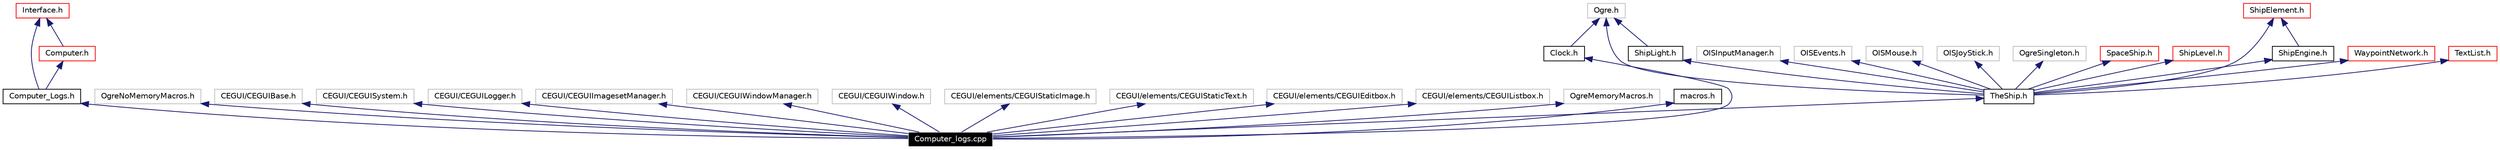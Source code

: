 digraph G
{
  edge [fontname="Helvetica",fontsize=10,labelfontname="Helvetica",labelfontsize=10];
  node [fontname="Helvetica",fontsize=10,shape=record];
  Node1 [label="Computer_logs.cpp",height=0.2,width=0.4,color="white", fillcolor="black", style="filled" fontcolor="white"];
  Node2 -> Node1 [dir=back,color="midnightblue",fontsize=10,style="solid",fontname="Helvetica"];
  Node2 [label="Computer_Logs.h",height=0.2,width=0.4,color="black",URL="$_computer__logs_8h.html"];
  Node3 -> Node2 [dir=back,color="midnightblue",fontsize=10,style="solid",fontname="Helvetica"];
  Node3 [label="Interface.h",height=0.2,width=0.4,color="red",URL="$_interface_8h.html"];
  Node4 -> Node2 [dir=back,color="midnightblue",fontsize=10,style="solid",fontname="Helvetica"];
  Node4 [label="Computer.h",height=0.2,width=0.4,color="red",URL="$_computer_8h.html"];
  Node3 -> Node4 [dir=back,color="midnightblue",fontsize=10,style="solid",fontname="Helvetica"];
  Node5 -> Node1 [dir=back,color="midnightblue",fontsize=10,style="solid",fontname="Helvetica"];
  Node5 [label="OgreNoMemoryMacros.h",height=0.2,width=0.4,color="grey75"];
  Node6 -> Node1 [dir=back,color="midnightblue",fontsize=10,style="solid",fontname="Helvetica"];
  Node6 [label="CEGUI/CEGUIBase.h",height=0.2,width=0.4,color="grey75"];
  Node7 -> Node1 [dir=back,color="midnightblue",fontsize=10,style="solid",fontname="Helvetica"];
  Node7 [label="CEGUI/CEGUISystem.h",height=0.2,width=0.4,color="grey75"];
  Node8 -> Node1 [dir=back,color="midnightblue",fontsize=10,style="solid",fontname="Helvetica"];
  Node8 [label="CEGUI/CEGUILogger.h",height=0.2,width=0.4,color="grey75"];
  Node9 -> Node1 [dir=back,color="midnightblue",fontsize=10,style="solid",fontname="Helvetica"];
  Node9 [label="CEGUI/CEGUIImagesetManager.h",height=0.2,width=0.4,color="grey75"];
  Node10 -> Node1 [dir=back,color="midnightblue",fontsize=10,style="solid",fontname="Helvetica"];
  Node10 [label="CEGUI/CEGUIWindowManager.h",height=0.2,width=0.4,color="grey75"];
  Node11 -> Node1 [dir=back,color="midnightblue",fontsize=10,style="solid",fontname="Helvetica"];
  Node11 [label="CEGUI/CEGUIWindow.h",height=0.2,width=0.4,color="grey75"];
  Node12 -> Node1 [dir=back,color="midnightblue",fontsize=10,style="solid",fontname="Helvetica"];
  Node12 [label="CEGUI/elements/CEGUIStaticImage.h",height=0.2,width=0.4,color="grey75"];
  Node13 -> Node1 [dir=back,color="midnightblue",fontsize=10,style="solid",fontname="Helvetica"];
  Node13 [label="CEGUI/elements/CEGUIStaticText.h",height=0.2,width=0.4,color="grey75"];
  Node14 -> Node1 [dir=back,color="midnightblue",fontsize=10,style="solid",fontname="Helvetica"];
  Node14 [label="CEGUI/elements/CEGUIEditbox.h",height=0.2,width=0.4,color="grey75"];
  Node15 -> Node1 [dir=back,color="midnightblue",fontsize=10,style="solid",fontname="Helvetica"];
  Node15 [label="CEGUI/elements/CEGUIListbox.h",height=0.2,width=0.4,color="grey75"];
  Node16 -> Node1 [dir=back,color="midnightblue",fontsize=10,style="solid",fontname="Helvetica"];
  Node16 [label="OgreMemoryMacros.h",height=0.2,width=0.4,color="grey75"];
  Node17 -> Node1 [dir=back,color="midnightblue",fontsize=10,style="solid",fontname="Helvetica"];
  Node17 [label="macros.h",height=0.2,width=0.4,color="black",URL="$_macros_8h.html"];
  Node18 -> Node1 [dir=back,color="midnightblue",fontsize=10,style="solid",fontname="Helvetica"];
  Node18 [label="Clock.h",height=0.2,width=0.4,color="black",URL="$_clock_8h.html"];
  Node19 -> Node18 [dir=back,color="midnightblue",fontsize=10,style="solid",fontname="Helvetica"];
  Node19 [label="Ogre.h",height=0.2,width=0.4,color="grey75"];
  Node20 -> Node1 [dir=back,color="midnightblue",fontsize=10,style="solid",fontname="Helvetica"];
  Node20 [label="TheShip.h",height=0.2,width=0.4,color="black",URL="$_the_ship_8h.html"];
  Node21 -> Node20 [dir=back,color="midnightblue",fontsize=10,style="solid",fontname="Helvetica"];
  Node21 [label="OISInputManager.h",height=0.2,width=0.4,color="grey75"];
  Node22 -> Node20 [dir=back,color="midnightblue",fontsize=10,style="solid",fontname="Helvetica"];
  Node22 [label="OISEvents.h",height=0.2,width=0.4,color="grey75"];
  Node23 -> Node20 [dir=back,color="midnightblue",fontsize=10,style="solid",fontname="Helvetica"];
  Node23 [label="OISMouse.h",height=0.2,width=0.4,color="grey75"];
  Node24 -> Node20 [dir=back,color="midnightblue",fontsize=10,style="solid",fontname="Helvetica"];
  Node24 [label="OISJoyStick.h",height=0.2,width=0.4,color="grey75"];
  Node19 -> Node20 [dir=back,color="midnightblue",fontsize=10,style="solid",fontname="Helvetica"];
  Node25 -> Node20 [dir=back,color="midnightblue",fontsize=10,style="solid",fontname="Helvetica"];
  Node25 [label="OgreSingleton.h",height=0.2,width=0.4,color="grey75"];
  Node26 -> Node20 [dir=back,color="midnightblue",fontsize=10,style="solid",fontname="Helvetica"];
  Node26 [label="SpaceShip.h",height=0.2,width=0.4,color="red",URL="$_space_ship_8h.html"];
  Node27 -> Node20 [dir=back,color="midnightblue",fontsize=10,style="solid",fontname="Helvetica"];
  Node27 [label="ShipLevel.h",height=0.2,width=0.4,color="red",URL="$_ship_level_8h.html"];
  Node28 -> Node20 [dir=back,color="midnightblue",fontsize=10,style="solid",fontname="Helvetica"];
  Node28 [label="ShipElement.h",height=0.2,width=0.4,color="red",URL="$_ship_element_8h.html"];
  Node29 -> Node20 [dir=back,color="midnightblue",fontsize=10,style="solid",fontname="Helvetica"];
  Node29 [label="ShipEngine.h",height=0.2,width=0.4,color="black",URL="$_ship_engine_8h.html"];
  Node28 -> Node29 [dir=back,color="midnightblue",fontsize=10,style="solid",fontname="Helvetica"];
  Node30 -> Node20 [dir=back,color="midnightblue",fontsize=10,style="solid",fontname="Helvetica"];
  Node30 [label="ShipLight.h",height=0.2,width=0.4,color="black",URL="$_ship_light_8h.html"];
  Node19 -> Node30 [dir=back,color="midnightblue",fontsize=10,style="solid",fontname="Helvetica"];
  Node31 -> Node20 [dir=back,color="midnightblue",fontsize=10,style="solid",fontname="Helvetica"];
  Node31 [label="WaypointNetwork.h",height=0.2,width=0.4,color="red",URL="$_waypoint_network_8h.html"];
  Node32 -> Node20 [dir=back,color="midnightblue",fontsize=10,style="solid",fontname="Helvetica"];
  Node32 [label="TextList.h",height=0.2,width=0.4,color="red",URL="$_text_list_8h.html"];
}
